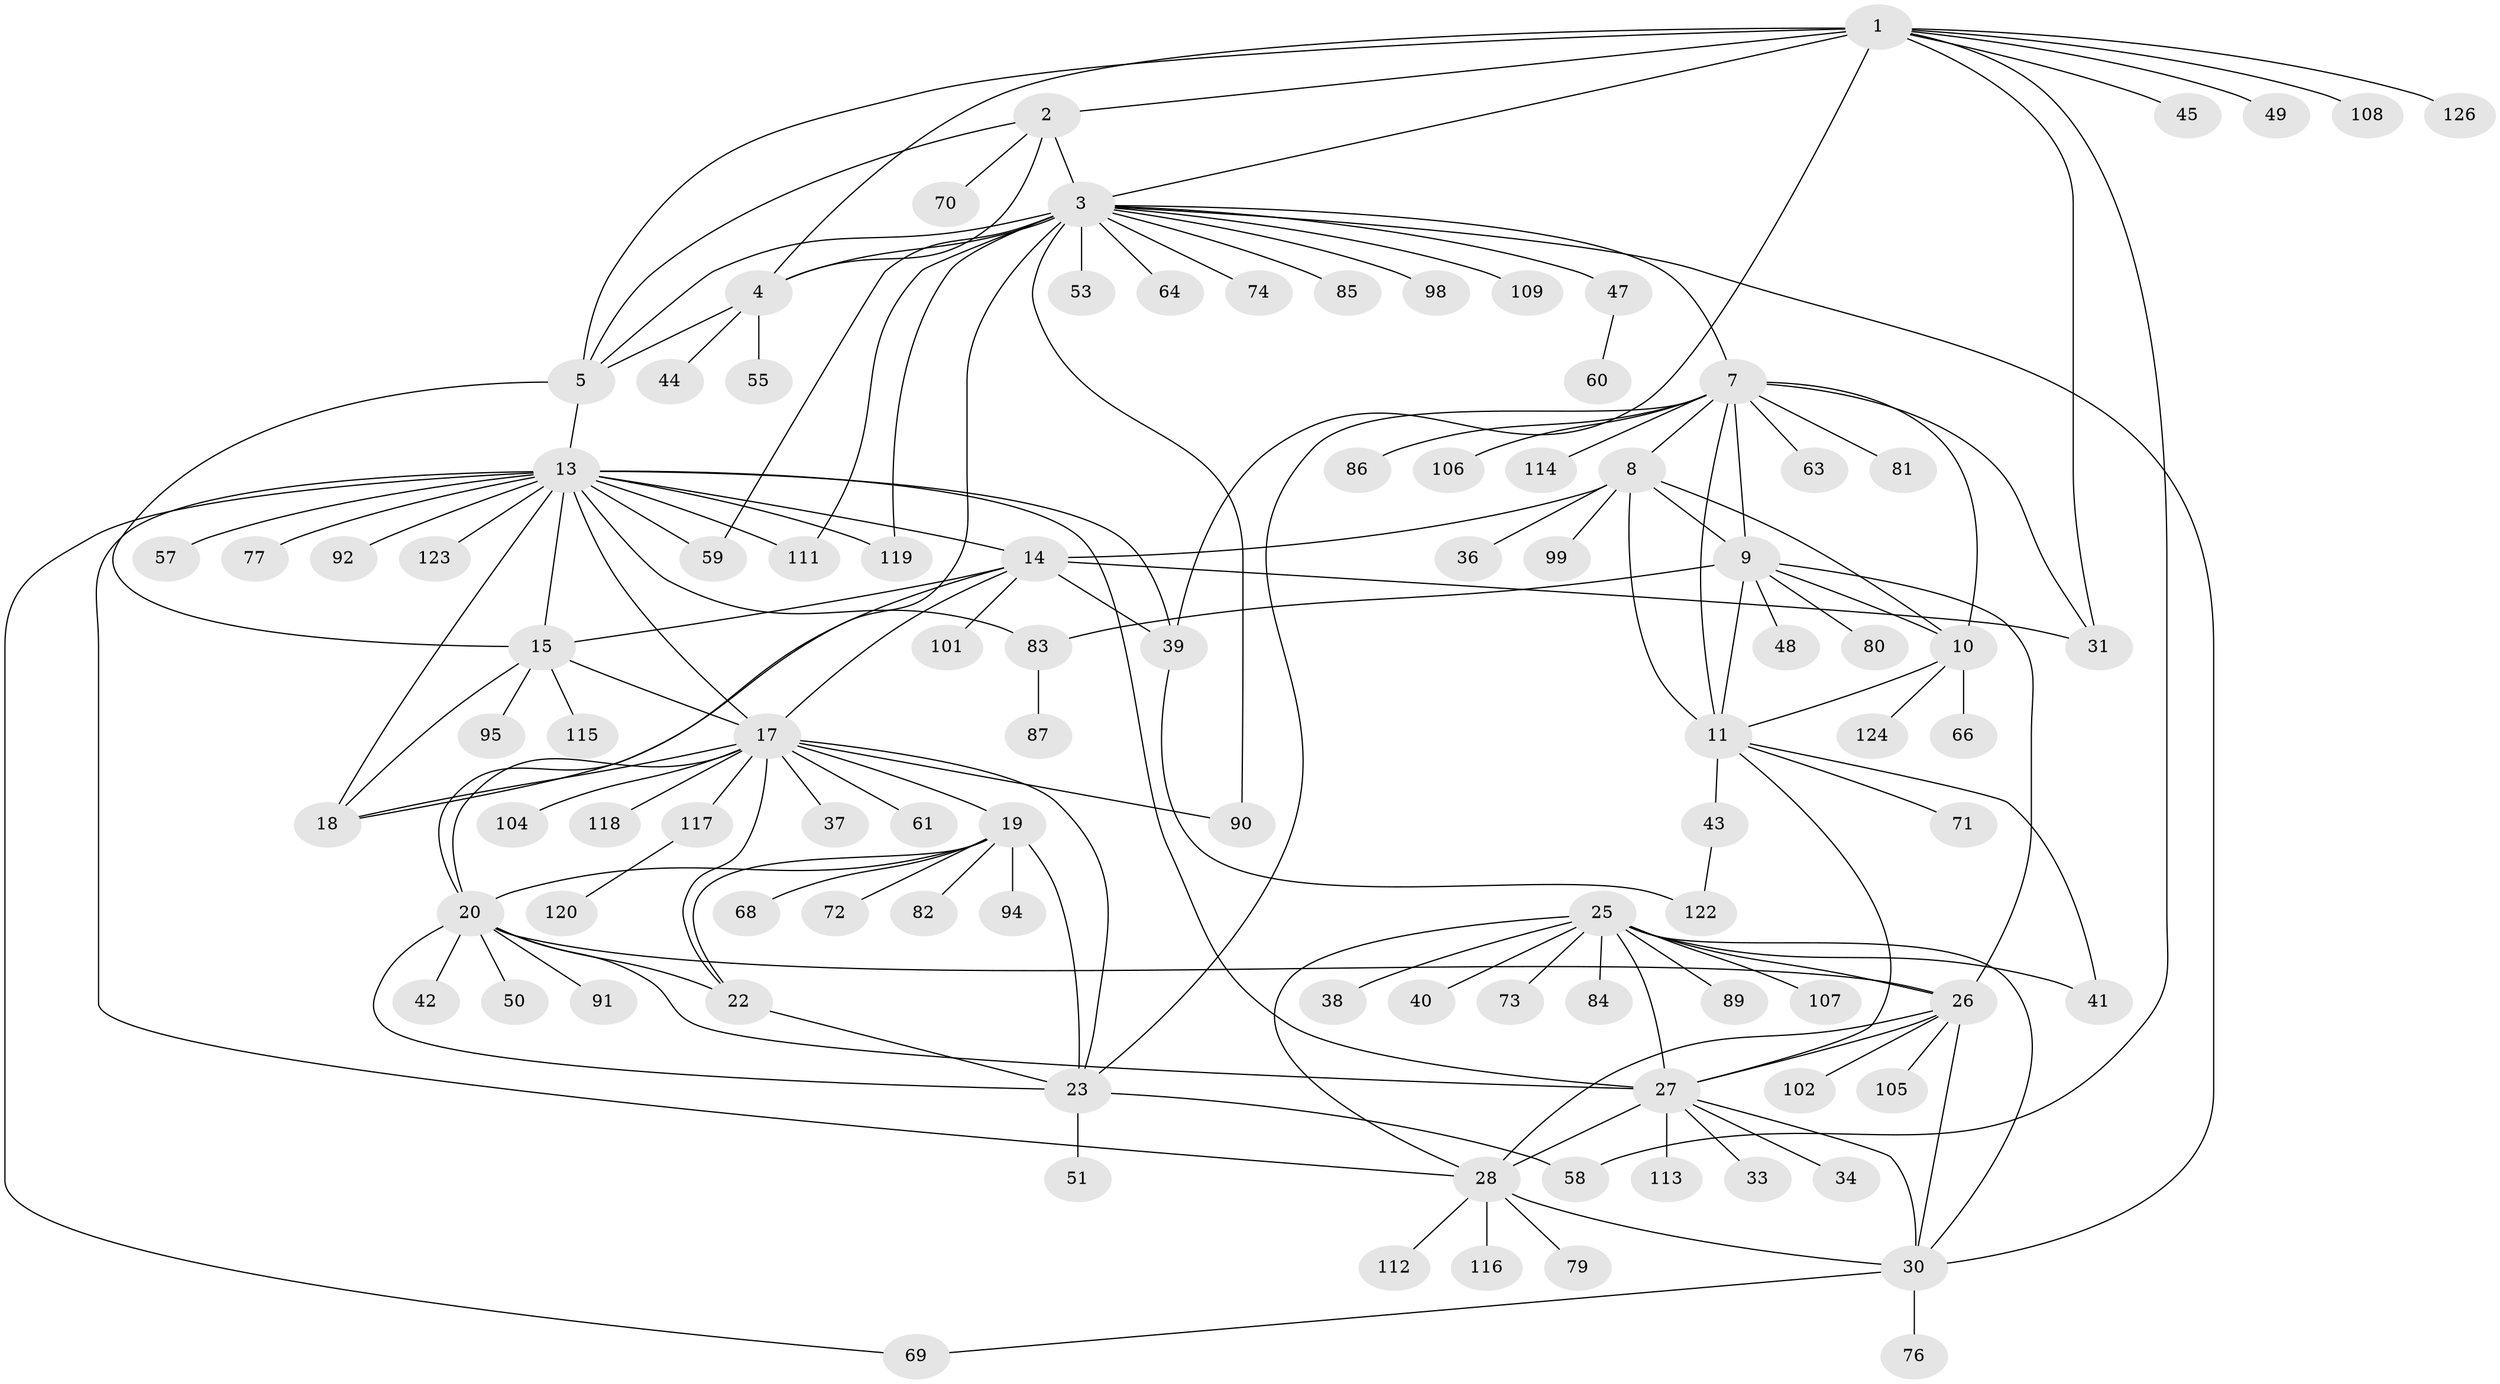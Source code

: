 // Generated by graph-tools (version 1.1) at 2025/24/03/03/25 07:24:11]
// undirected, 100 vertices, 152 edges
graph export_dot {
graph [start="1"]
  node [color=gray90,style=filled];
  1 [super="+35"];
  2;
  3 [super="+6"];
  4 [super="+56"];
  5 [super="+54"];
  7 [super="+12"];
  8 [super="+46"];
  9 [super="+78"];
  10 [super="+103"];
  11 [super="+67"];
  13 [super="+110"];
  14 [super="+93"];
  15 [super="+16"];
  17 [super="+24"];
  18;
  19 [super="+52"];
  20 [super="+21"];
  22 [super="+62"];
  23 [super="+96"];
  25 [super="+97"];
  26 [super="+32"];
  27 [super="+100"];
  28 [super="+29"];
  30;
  31 [super="+65"];
  33;
  34;
  36;
  37 [super="+75"];
  38 [super="+125"];
  39;
  40;
  41 [super="+88"];
  42;
  43;
  44;
  45;
  47;
  48;
  49;
  50;
  51;
  53;
  55;
  57;
  58;
  59;
  60;
  61;
  63;
  64;
  66;
  68;
  69 [super="+121"];
  70;
  71;
  72;
  73;
  74;
  76;
  77;
  79;
  80;
  81;
  82;
  83;
  84;
  85;
  86;
  87;
  89;
  90;
  91;
  92;
  94;
  95;
  98;
  99;
  101;
  102;
  104;
  105;
  106;
  107;
  108;
  109;
  111;
  112;
  113;
  114;
  115;
  116;
  117;
  118;
  119;
  120;
  122;
  123;
  124;
  126;
  1 -- 2;
  1 -- 3 [weight=2];
  1 -- 4;
  1 -- 5;
  1 -- 45;
  1 -- 49;
  1 -- 58;
  1 -- 108;
  1 -- 126;
  1 -- 39;
  1 -- 31;
  2 -- 3 [weight=2];
  2 -- 4;
  2 -- 5;
  2 -- 70;
  3 -- 4 [weight=2];
  3 -- 5 [weight=2];
  3 -- 47;
  3 -- 64;
  3 -- 74;
  3 -- 20;
  3 -- 85;
  3 -- 90;
  3 -- 30;
  3 -- 98;
  3 -- 109;
  3 -- 111;
  3 -- 53;
  3 -- 119;
  3 -- 59;
  3 -- 7;
  4 -- 5;
  4 -- 44;
  4 -- 55;
  5 -- 13;
  5 -- 15;
  7 -- 8 [weight=2];
  7 -- 9 [weight=2];
  7 -- 10 [weight=2];
  7 -- 11 [weight=2];
  7 -- 81;
  7 -- 86;
  7 -- 106;
  7 -- 114;
  7 -- 23;
  7 -- 31;
  7 -- 63;
  8 -- 9;
  8 -- 10;
  8 -- 11;
  8 -- 14;
  8 -- 36;
  8 -- 99;
  9 -- 10;
  9 -- 11;
  9 -- 48;
  9 -- 83;
  9 -- 26;
  9 -- 80;
  10 -- 11;
  10 -- 66;
  10 -- 124;
  11 -- 27;
  11 -- 41;
  11 -- 43;
  11 -- 71;
  13 -- 14;
  13 -- 15 [weight=2];
  13 -- 17;
  13 -- 18;
  13 -- 27;
  13 -- 39;
  13 -- 57;
  13 -- 59;
  13 -- 77;
  13 -- 83;
  13 -- 92;
  13 -- 111;
  13 -- 119;
  13 -- 123;
  13 -- 28;
  13 -- 69;
  14 -- 15 [weight=2];
  14 -- 17;
  14 -- 18;
  14 -- 31;
  14 -- 101;
  14 -- 39;
  15 -- 17 [weight=2];
  15 -- 18 [weight=2];
  15 -- 95;
  15 -- 115;
  17 -- 18;
  17 -- 37;
  17 -- 61;
  17 -- 117;
  17 -- 118;
  17 -- 19;
  17 -- 20 [weight=2];
  17 -- 22;
  17 -- 23;
  17 -- 104;
  17 -- 90;
  19 -- 20 [weight=2];
  19 -- 22;
  19 -- 23;
  19 -- 72;
  19 -- 82;
  19 -- 94;
  19 -- 68;
  20 -- 22 [weight=2];
  20 -- 23 [weight=2];
  20 -- 42;
  20 -- 50;
  20 -- 91;
  20 -- 26;
  20 -- 27;
  22 -- 23;
  23 -- 51;
  23 -- 58;
  25 -- 26;
  25 -- 27;
  25 -- 28 [weight=2];
  25 -- 30;
  25 -- 38;
  25 -- 40;
  25 -- 41;
  25 -- 73;
  25 -- 84;
  25 -- 89;
  25 -- 107;
  26 -- 27;
  26 -- 28 [weight=2];
  26 -- 30;
  26 -- 105;
  26 -- 102;
  27 -- 28 [weight=2];
  27 -- 30;
  27 -- 33;
  27 -- 34;
  27 -- 113;
  28 -- 30 [weight=2];
  28 -- 112;
  28 -- 79;
  28 -- 116;
  30 -- 69;
  30 -- 76;
  39 -- 122;
  43 -- 122;
  47 -- 60;
  83 -- 87;
  117 -- 120;
}
